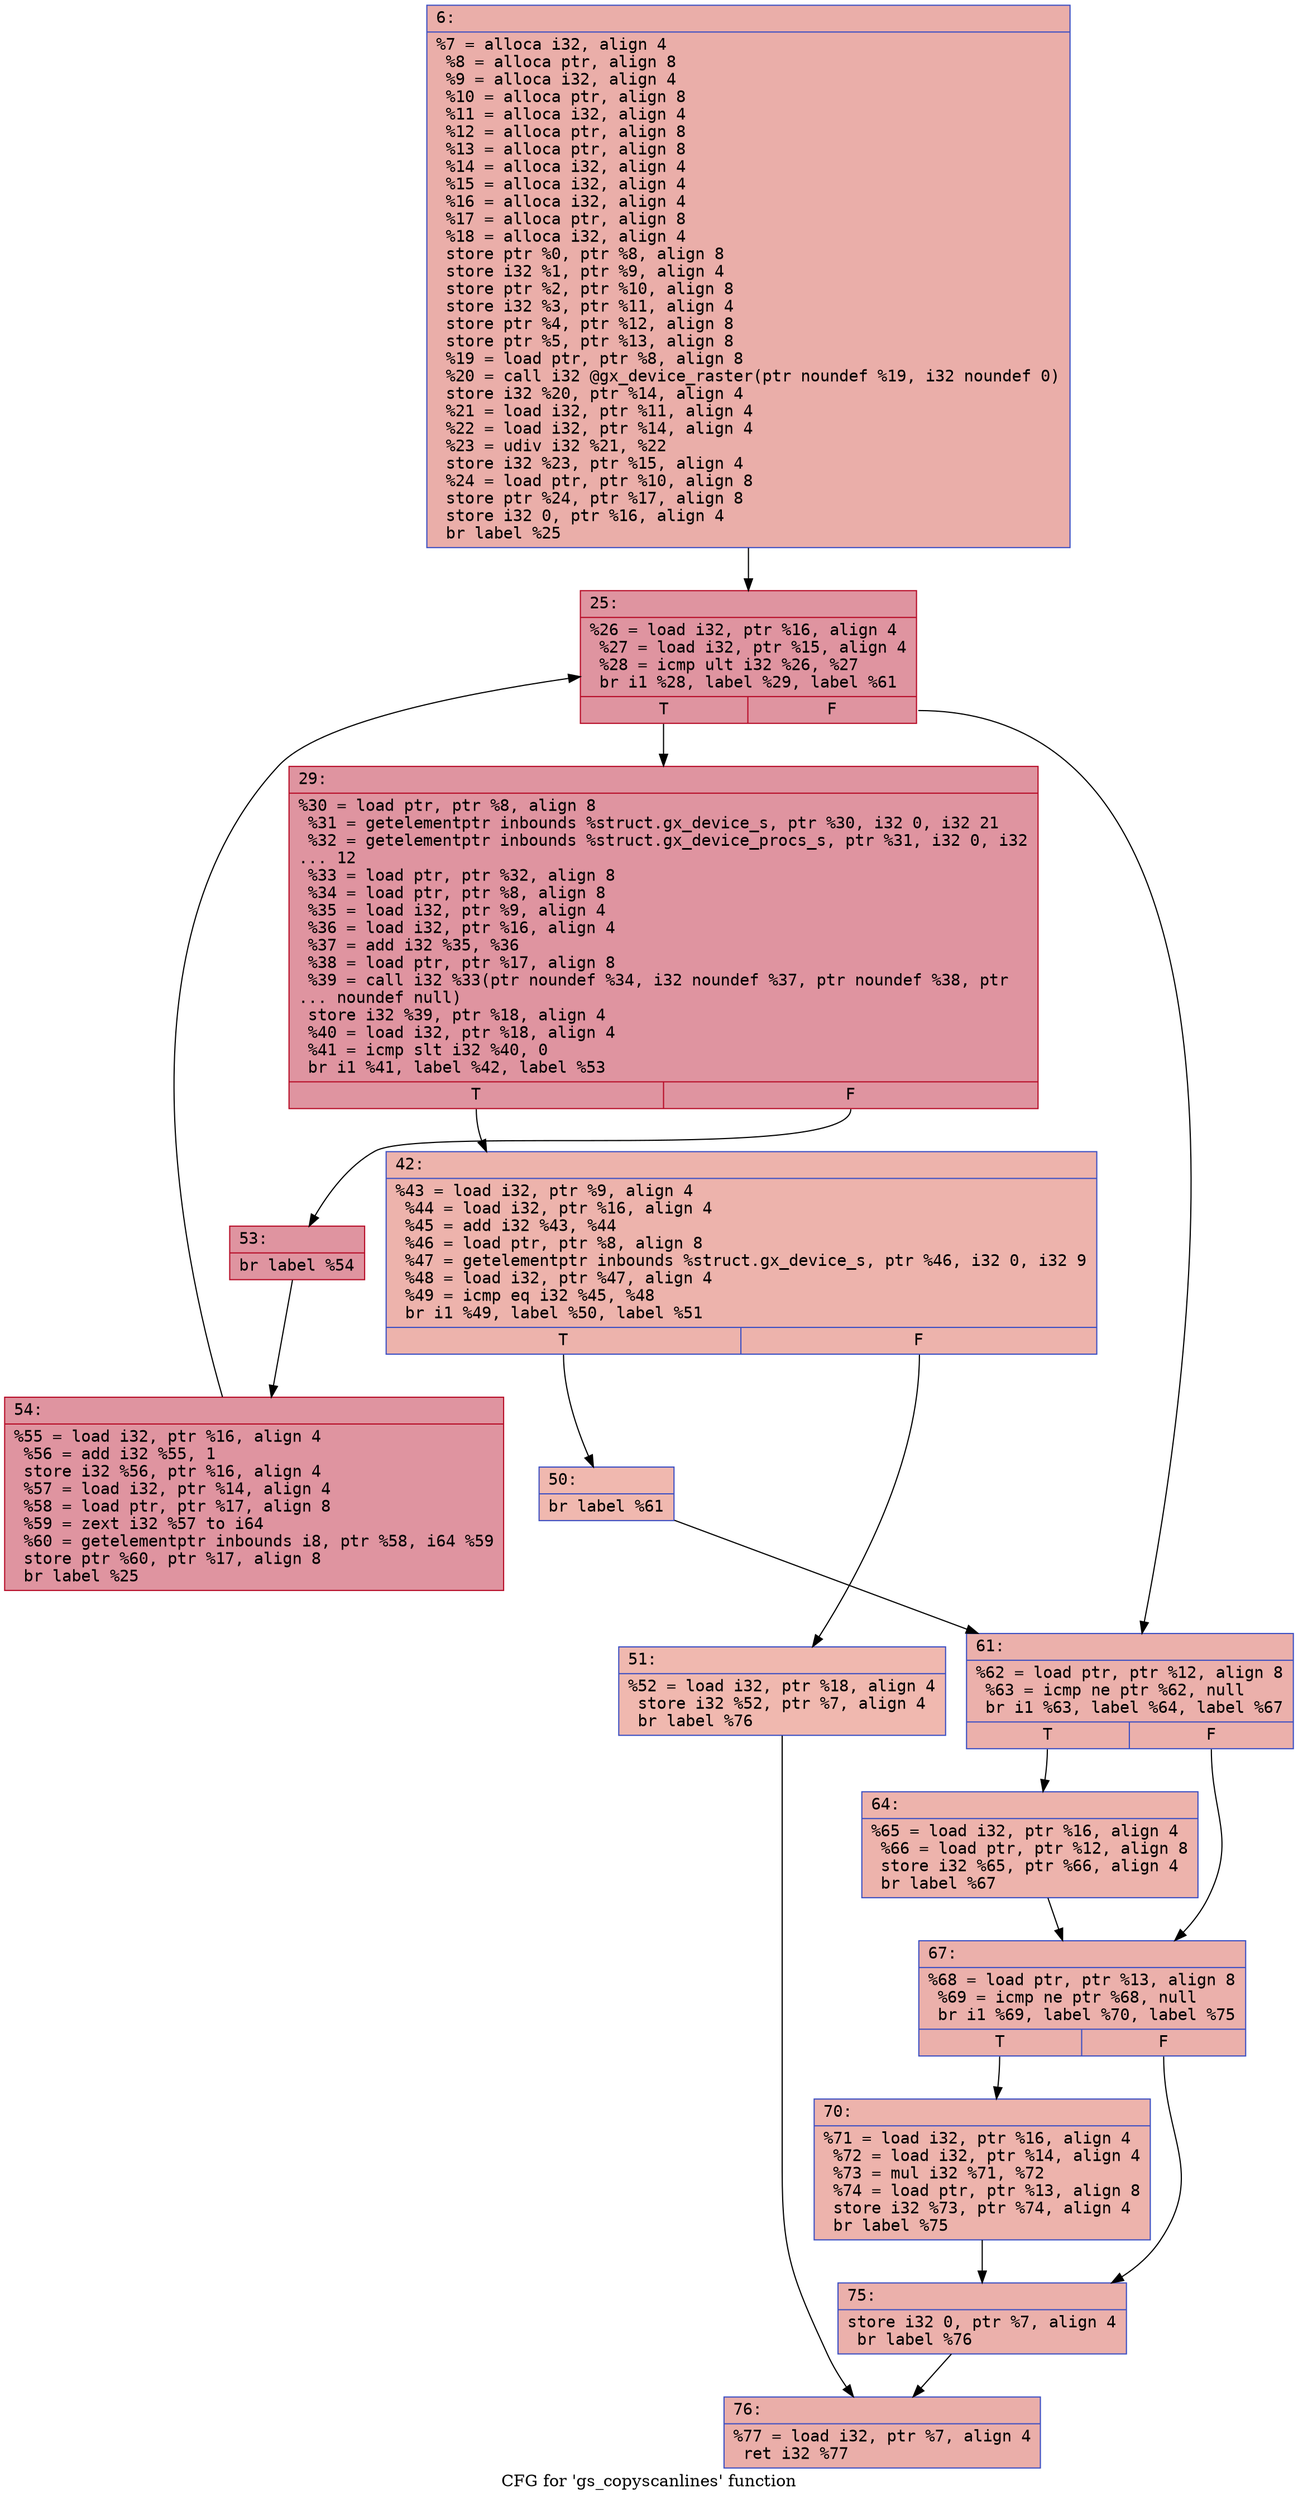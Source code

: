 digraph "CFG for 'gs_copyscanlines' function" {
	label="CFG for 'gs_copyscanlines' function";

	Node0x600001eed090 [shape=record,color="#3d50c3ff", style=filled, fillcolor="#d0473d70" fontname="Courier",label="{6:\l|  %7 = alloca i32, align 4\l  %8 = alloca ptr, align 8\l  %9 = alloca i32, align 4\l  %10 = alloca ptr, align 8\l  %11 = alloca i32, align 4\l  %12 = alloca ptr, align 8\l  %13 = alloca ptr, align 8\l  %14 = alloca i32, align 4\l  %15 = alloca i32, align 4\l  %16 = alloca i32, align 4\l  %17 = alloca ptr, align 8\l  %18 = alloca i32, align 4\l  store ptr %0, ptr %8, align 8\l  store i32 %1, ptr %9, align 4\l  store ptr %2, ptr %10, align 8\l  store i32 %3, ptr %11, align 4\l  store ptr %4, ptr %12, align 8\l  store ptr %5, ptr %13, align 8\l  %19 = load ptr, ptr %8, align 8\l  %20 = call i32 @gx_device_raster(ptr noundef %19, i32 noundef 0)\l  store i32 %20, ptr %14, align 4\l  %21 = load i32, ptr %11, align 4\l  %22 = load i32, ptr %14, align 4\l  %23 = udiv i32 %21, %22\l  store i32 %23, ptr %15, align 4\l  %24 = load ptr, ptr %10, align 8\l  store ptr %24, ptr %17, align 8\l  store i32 0, ptr %16, align 4\l  br label %25\l}"];
	Node0x600001eed090 -> Node0x600001eed0e0[tooltip="6 -> 25\nProbability 100.00%" ];
	Node0x600001eed0e0 [shape=record,color="#b70d28ff", style=filled, fillcolor="#b70d2870" fontname="Courier",label="{25:\l|  %26 = load i32, ptr %16, align 4\l  %27 = load i32, ptr %15, align 4\l  %28 = icmp ult i32 %26, %27\l  br i1 %28, label %29, label %61\l|{<s0>T|<s1>F}}"];
	Node0x600001eed0e0:s0 -> Node0x600001eed130[tooltip="25 -> 29\nProbability 96.88%" ];
	Node0x600001eed0e0:s1 -> Node0x600001eed310[tooltip="25 -> 61\nProbability 3.12%" ];
	Node0x600001eed130 [shape=record,color="#b70d28ff", style=filled, fillcolor="#b70d2870" fontname="Courier",label="{29:\l|  %30 = load ptr, ptr %8, align 8\l  %31 = getelementptr inbounds %struct.gx_device_s, ptr %30, i32 0, i32 21\l  %32 = getelementptr inbounds %struct.gx_device_procs_s, ptr %31, i32 0, i32\l... 12\l  %33 = load ptr, ptr %32, align 8\l  %34 = load ptr, ptr %8, align 8\l  %35 = load i32, ptr %9, align 4\l  %36 = load i32, ptr %16, align 4\l  %37 = add i32 %35, %36\l  %38 = load ptr, ptr %17, align 8\l  %39 = call i32 %33(ptr noundef %34, i32 noundef %37, ptr noundef %38, ptr\l... noundef null)\l  store i32 %39, ptr %18, align 4\l  %40 = load i32, ptr %18, align 4\l  %41 = icmp slt i32 %40, 0\l  br i1 %41, label %42, label %53\l|{<s0>T|<s1>F}}"];
	Node0x600001eed130:s0 -> Node0x600001eed180[tooltip="29 -> 42\nProbability 3.12%" ];
	Node0x600001eed130:s1 -> Node0x600001eed270[tooltip="29 -> 53\nProbability 96.88%" ];
	Node0x600001eed180 [shape=record,color="#3d50c3ff", style=filled, fillcolor="#d6524470" fontname="Courier",label="{42:\l|  %43 = load i32, ptr %9, align 4\l  %44 = load i32, ptr %16, align 4\l  %45 = add i32 %43, %44\l  %46 = load ptr, ptr %8, align 8\l  %47 = getelementptr inbounds %struct.gx_device_s, ptr %46, i32 0, i32 9\l  %48 = load i32, ptr %47, align 4\l  %49 = icmp eq i32 %45, %48\l  br i1 %49, label %50, label %51\l|{<s0>T|<s1>F}}"];
	Node0x600001eed180:s0 -> Node0x600001eed1d0[tooltip="42 -> 50\nProbability 50.00%" ];
	Node0x600001eed180:s1 -> Node0x600001eed220[tooltip="42 -> 51\nProbability 50.00%" ];
	Node0x600001eed1d0 [shape=record,color="#3d50c3ff", style=filled, fillcolor="#dc5d4a70" fontname="Courier",label="{50:\l|  br label %61\l}"];
	Node0x600001eed1d0 -> Node0x600001eed310[tooltip="50 -> 61\nProbability 100.00%" ];
	Node0x600001eed220 [shape=record,color="#3d50c3ff", style=filled, fillcolor="#dc5d4a70" fontname="Courier",label="{51:\l|  %52 = load i32, ptr %18, align 4\l  store i32 %52, ptr %7, align 4\l  br label %76\l}"];
	Node0x600001eed220 -> Node0x600001eed4a0[tooltip="51 -> 76\nProbability 100.00%" ];
	Node0x600001eed270 [shape=record,color="#b70d28ff", style=filled, fillcolor="#b70d2870" fontname="Courier",label="{53:\l|  br label %54\l}"];
	Node0x600001eed270 -> Node0x600001eed2c0[tooltip="53 -> 54\nProbability 100.00%" ];
	Node0x600001eed2c0 [shape=record,color="#b70d28ff", style=filled, fillcolor="#b70d2870" fontname="Courier",label="{54:\l|  %55 = load i32, ptr %16, align 4\l  %56 = add i32 %55, 1\l  store i32 %56, ptr %16, align 4\l  %57 = load i32, ptr %14, align 4\l  %58 = load ptr, ptr %17, align 8\l  %59 = zext i32 %57 to i64\l  %60 = getelementptr inbounds i8, ptr %58, i64 %59\l  store ptr %60, ptr %17, align 8\l  br label %25\l}"];
	Node0x600001eed2c0 -> Node0x600001eed0e0[tooltip="54 -> 25\nProbability 100.00%" ];
	Node0x600001eed310 [shape=record,color="#3d50c3ff", style=filled, fillcolor="#d24b4070" fontname="Courier",label="{61:\l|  %62 = load ptr, ptr %12, align 8\l  %63 = icmp ne ptr %62, null\l  br i1 %63, label %64, label %67\l|{<s0>T|<s1>F}}"];
	Node0x600001eed310:s0 -> Node0x600001eed360[tooltip="61 -> 64\nProbability 62.50%" ];
	Node0x600001eed310:s1 -> Node0x600001eed3b0[tooltip="61 -> 67\nProbability 37.50%" ];
	Node0x600001eed360 [shape=record,color="#3d50c3ff", style=filled, fillcolor="#d6524470" fontname="Courier",label="{64:\l|  %65 = load i32, ptr %16, align 4\l  %66 = load ptr, ptr %12, align 8\l  store i32 %65, ptr %66, align 4\l  br label %67\l}"];
	Node0x600001eed360 -> Node0x600001eed3b0[tooltip="64 -> 67\nProbability 100.00%" ];
	Node0x600001eed3b0 [shape=record,color="#3d50c3ff", style=filled, fillcolor="#d24b4070" fontname="Courier",label="{67:\l|  %68 = load ptr, ptr %13, align 8\l  %69 = icmp ne ptr %68, null\l  br i1 %69, label %70, label %75\l|{<s0>T|<s1>F}}"];
	Node0x600001eed3b0:s0 -> Node0x600001eed400[tooltip="67 -> 70\nProbability 62.50%" ];
	Node0x600001eed3b0:s1 -> Node0x600001eed450[tooltip="67 -> 75\nProbability 37.50%" ];
	Node0x600001eed400 [shape=record,color="#3d50c3ff", style=filled, fillcolor="#d6524470" fontname="Courier",label="{70:\l|  %71 = load i32, ptr %16, align 4\l  %72 = load i32, ptr %14, align 4\l  %73 = mul i32 %71, %72\l  %74 = load ptr, ptr %13, align 8\l  store i32 %73, ptr %74, align 4\l  br label %75\l}"];
	Node0x600001eed400 -> Node0x600001eed450[tooltip="70 -> 75\nProbability 100.00%" ];
	Node0x600001eed450 [shape=record,color="#3d50c3ff", style=filled, fillcolor="#d24b4070" fontname="Courier",label="{75:\l|  store i32 0, ptr %7, align 4\l  br label %76\l}"];
	Node0x600001eed450 -> Node0x600001eed4a0[tooltip="75 -> 76\nProbability 100.00%" ];
	Node0x600001eed4a0 [shape=record,color="#3d50c3ff", style=filled, fillcolor="#d0473d70" fontname="Courier",label="{76:\l|  %77 = load i32, ptr %7, align 4\l  ret i32 %77\l}"];
}
